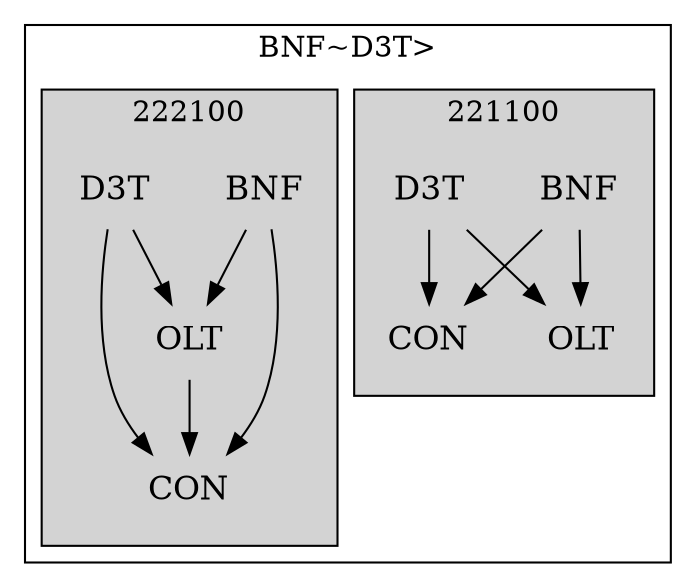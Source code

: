 strict digraph FirstlevelCluster {
	labelloc = "t";
	compound = false;
	subgraph cluster_0 {
	label= "BNF~D3T>";
		subgraph	cluster_2 {
		label = "221100";
			style = filled;
			node	[label = CON, shape = plaintext, fontsize = 16] CON2;
			node	[label = BNF, shape = plaintext, fontsize = 16] BNF2;
			node	[label = D3T, shape = plaintext, fontsize = 16] D3T2;
			node	[label = OLT, shape = plaintext, fontsize = 16] OLT2;
			BNF2->CON2;BNF2->OLT2;D3T2->CON2;D3T2->OLT2;			}
		subgraph	cluster_3 {
		label = "222100";
			style = filled;
			node	[label = CON, shape = plaintext, fontsize = 16] CON3;
			node	[label = BNF, shape = plaintext, fontsize = 16] BNF3;
			node	[label = D3T, shape = plaintext, fontsize = 16] D3T3;
			node	[label = OLT, shape = plaintext, fontsize = 16] OLT3;
			BNF3->CON3;BNF3->OLT3;D3T3->CON3;D3T3->OLT3;OLT3->CON3;			}
}}
